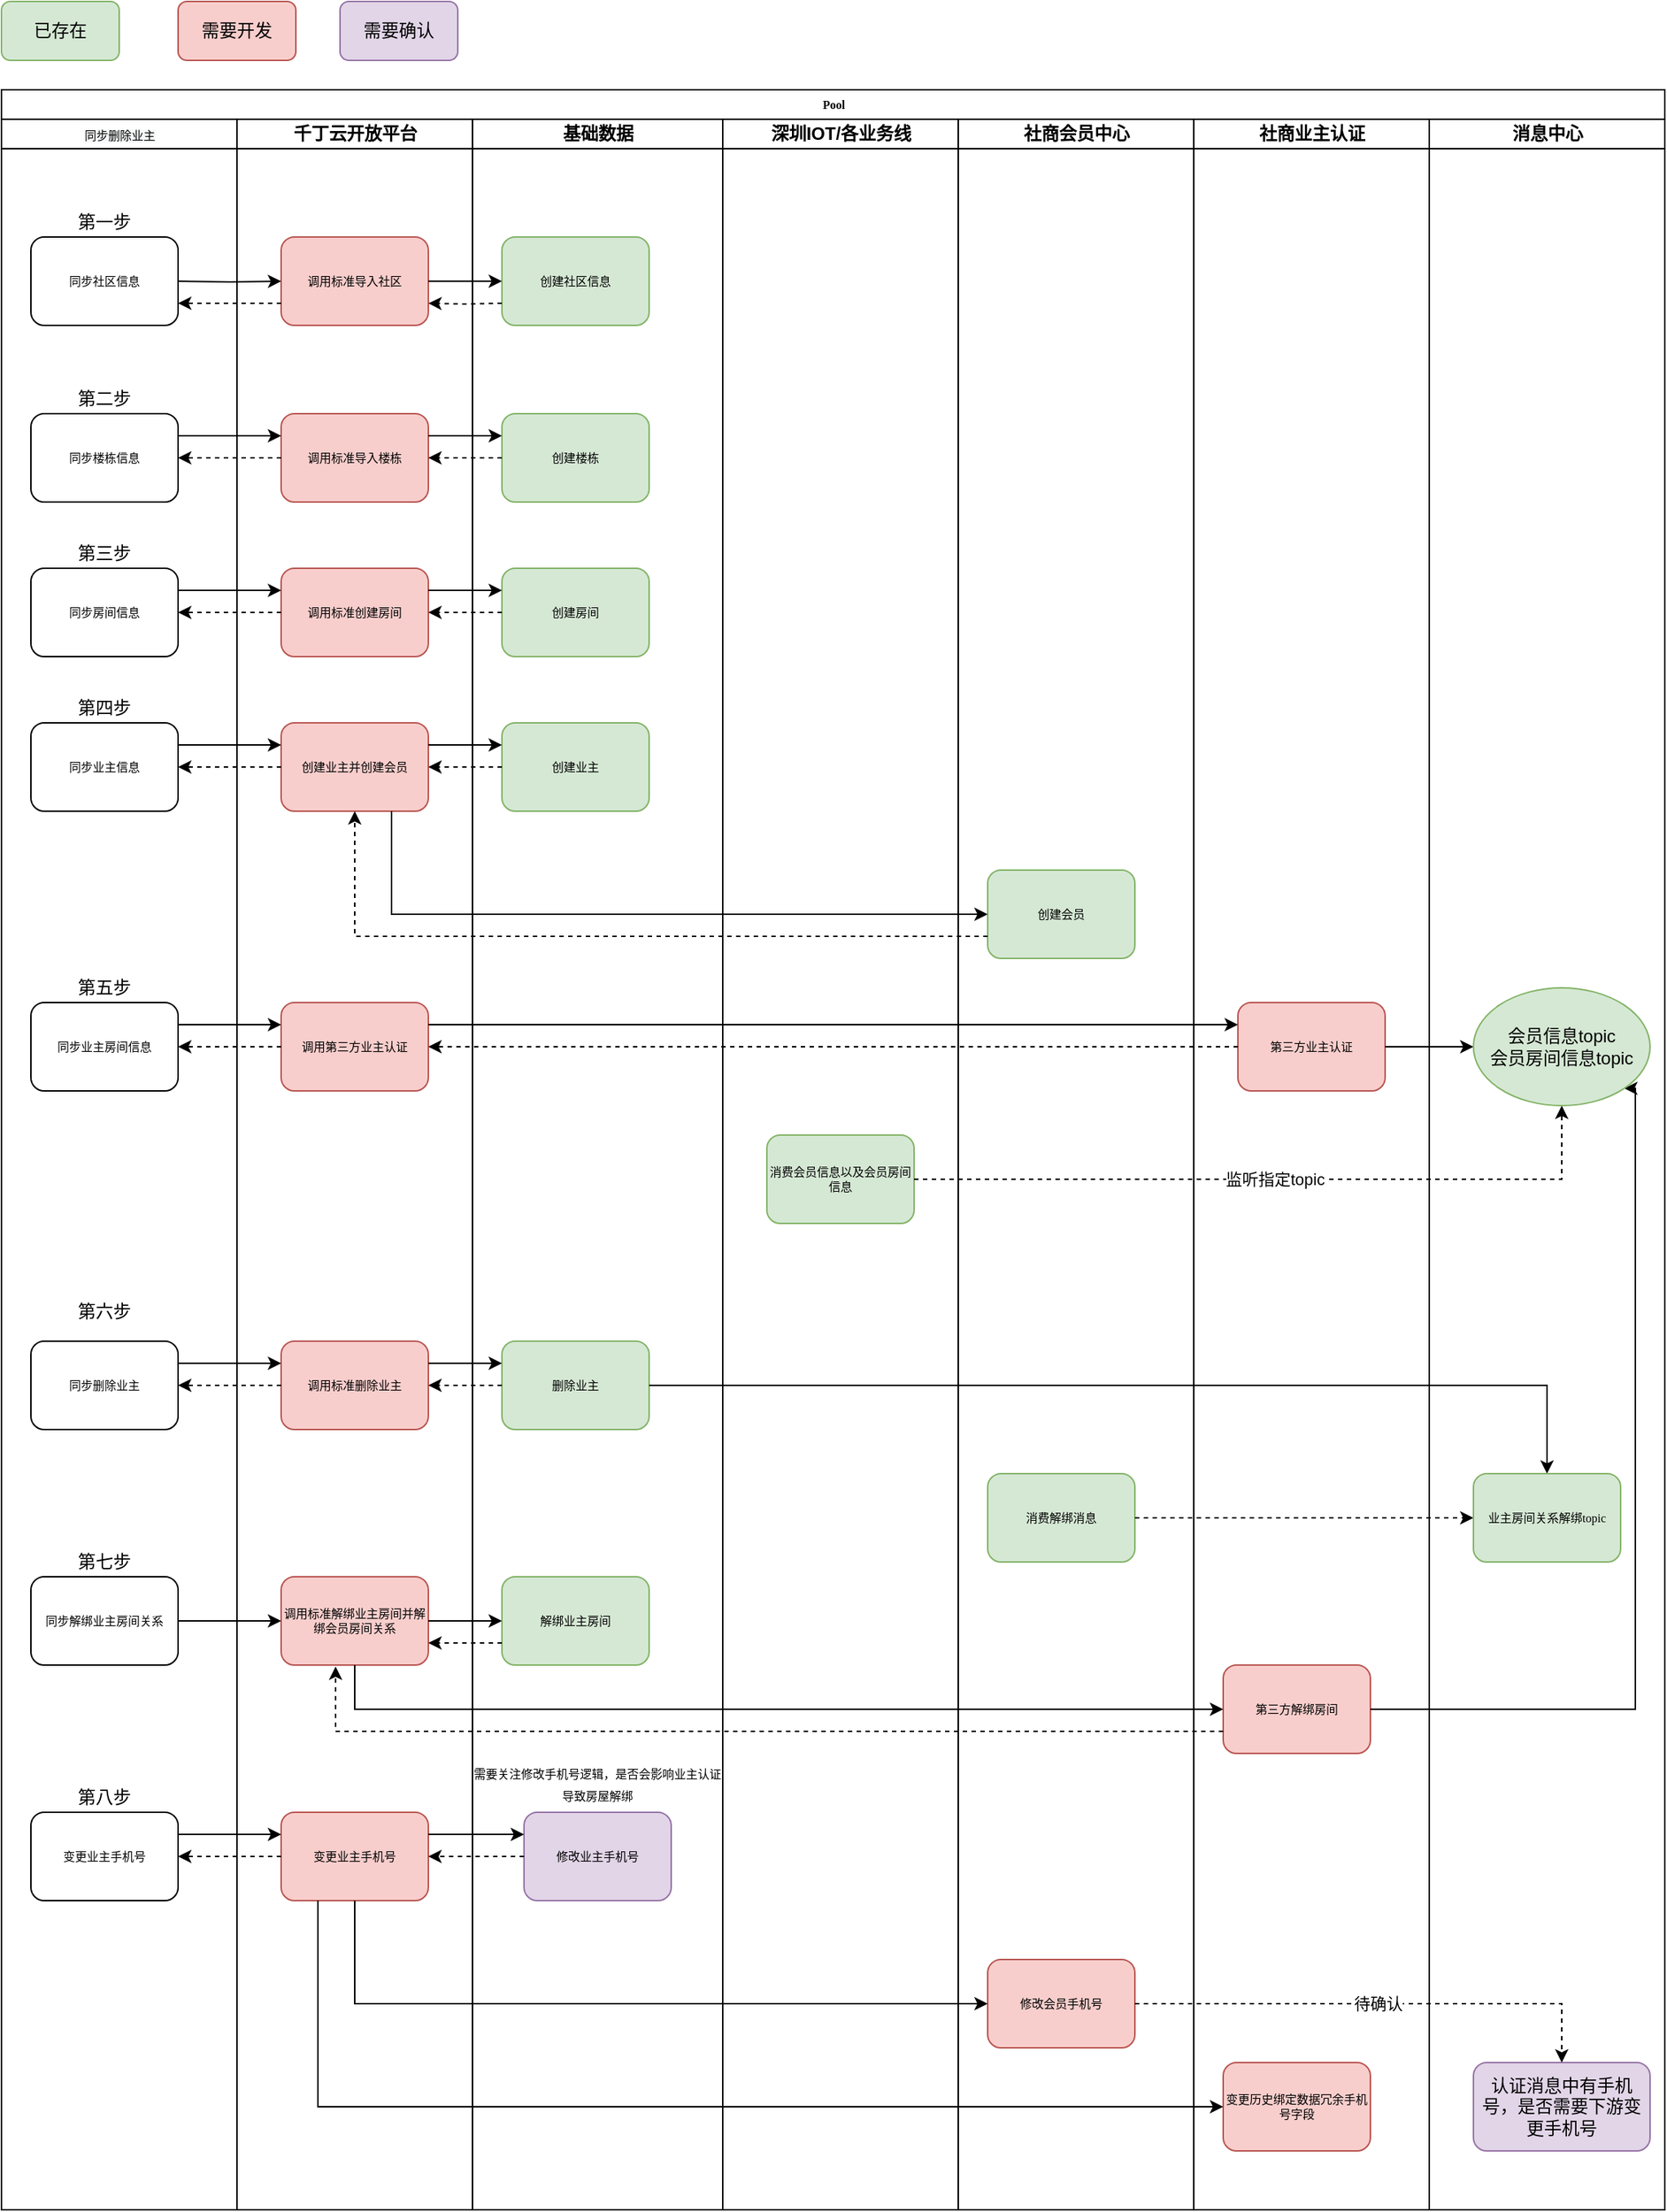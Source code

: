 <mxfile version="13.8.1" type="github">
  <diagram name="Page-1" id="74e2e168-ea6b-b213-b513-2b3c1d86103e">
    <mxGraphModel dx="1426" dy="771" grid="1" gridSize="10" guides="1" tooltips="1" connect="1" arrows="1" fold="1" page="1" pageScale="1" pageWidth="1100" pageHeight="850" background="#ffffff" math="0" shadow="0">
      <root>
        <mxCell id="0" />
        <mxCell id="1" parent="0" />
        <mxCell id="77e6c97f196da883-1" value="Pool" style="swimlane;html=1;childLayout=stackLayout;startSize=20;rounded=0;shadow=0;labelBackgroundColor=none;strokeWidth=1;fontFamily=Verdana;fontSize=8;align=center;" parent="1" vertex="1">
          <mxGeometry x="70" y="70" width="1130" height="1440" as="geometry" />
        </mxCell>
        <mxCell id="KJna1edvq92bwPcLwLJ1-3" value="&lt;meta charset=&quot;utf-8&quot;&gt;&lt;span style=&quot;color: rgb(0, 0, 0); font-family: verdana; font-size: 8px; font-style: normal; font-weight: 400; letter-spacing: normal; text-align: center; text-indent: 0px; text-transform: none; word-spacing: 0px; background-color: rgb(248, 249, 250); display: inline; float: none;&quot;&gt;同步删除业主&lt;/span&gt;" style="swimlane;html=1;startSize=20;" parent="77e6c97f196da883-1" vertex="1">
          <mxGeometry y="20" width="160" height="1420" as="geometry" />
        </mxCell>
        <mxCell id="KJna1edvq92bwPcLwLJ1-111" value="第七步" style="text;html=1;strokeColor=none;fillColor=none;align=center;verticalAlign=middle;whiteSpace=wrap;rounded=0;" parent="KJna1edvq92bwPcLwLJ1-3" vertex="1">
          <mxGeometry x="50" y="970" width="40" height="20" as="geometry" />
        </mxCell>
        <mxCell id="KJna1edvq92bwPcLwLJ1-110" value="第六步" style="text;html=1;strokeColor=none;fillColor=none;align=center;verticalAlign=middle;whiteSpace=wrap;rounded=0;" parent="KJna1edvq92bwPcLwLJ1-3" vertex="1">
          <mxGeometry x="50" y="800" width="40" height="20" as="geometry" />
        </mxCell>
        <mxCell id="KJna1edvq92bwPcLwLJ1-92" value="变更业主手机号" style="rounded=1;whiteSpace=wrap;html=1;shadow=0;labelBackgroundColor=none;strokeWidth=1;fontFamily=Verdana;fontSize=8;align=center;" parent="KJna1edvq92bwPcLwLJ1-3" vertex="1">
          <mxGeometry x="20" y="1150" width="100" height="60" as="geometry" />
        </mxCell>
        <mxCell id="KJna1edvq92bwPcLwLJ1-82" value="同步解绑业主房间关系" style="rounded=1;whiteSpace=wrap;html=1;shadow=0;labelBackgroundColor=none;strokeWidth=1;fontFamily=Verdana;fontSize=8;align=center;" parent="KJna1edvq92bwPcLwLJ1-3" vertex="1">
          <mxGeometry x="20" y="990" width="100" height="60" as="geometry" />
        </mxCell>
        <mxCell id="KJna1edvq92bwPcLwLJ1-70" value="同步删除业主" style="rounded=1;whiteSpace=wrap;html=1;shadow=0;labelBackgroundColor=none;strokeWidth=1;fontFamily=Verdana;fontSize=8;align=center;" parent="KJna1edvq92bwPcLwLJ1-3" vertex="1">
          <mxGeometry x="20" y="830" width="100" height="60" as="geometry" />
        </mxCell>
        <mxCell id="KJna1edvq92bwPcLwLJ1-56" value="同步业主房间信息" style="rounded=1;whiteSpace=wrap;html=1;shadow=0;labelBackgroundColor=none;strokeWidth=1;fontFamily=Verdana;fontSize=8;align=center;" parent="KJna1edvq92bwPcLwLJ1-3" vertex="1">
          <mxGeometry x="20" y="600" width="100" height="60" as="geometry" />
        </mxCell>
        <mxCell id="KJna1edvq92bwPcLwLJ1-47" value="第四步" style="text;html=1;strokeColor=none;fillColor=none;align=center;verticalAlign=middle;whiteSpace=wrap;rounded=0;" parent="KJna1edvq92bwPcLwLJ1-3" vertex="1">
          <mxGeometry x="50" y="390" width="40" height="20" as="geometry" />
        </mxCell>
        <mxCell id="KJna1edvq92bwPcLwLJ1-46" value="第三步" style="text;html=1;strokeColor=none;fillColor=none;align=center;verticalAlign=middle;whiteSpace=wrap;rounded=0;" parent="KJna1edvq92bwPcLwLJ1-3" vertex="1">
          <mxGeometry x="50" y="285" width="40" height="20" as="geometry" />
        </mxCell>
        <mxCell id="KJna1edvq92bwPcLwLJ1-28" value="同步业主信息" style="rounded=1;whiteSpace=wrap;html=1;shadow=0;labelBackgroundColor=none;strokeWidth=1;fontFamily=Verdana;fontSize=8;align=center;" parent="KJna1edvq92bwPcLwLJ1-3" vertex="1">
          <mxGeometry x="20" y="410" width="100" height="60" as="geometry" />
        </mxCell>
        <mxCell id="KJna1edvq92bwPcLwLJ1-21" value="同步房间信息" style="rounded=1;whiteSpace=wrap;html=1;shadow=0;labelBackgroundColor=none;strokeWidth=1;fontFamily=Verdana;fontSize=8;align=center;" parent="KJna1edvq92bwPcLwLJ1-3" vertex="1">
          <mxGeometry x="20" y="305" width="100" height="60" as="geometry" />
        </mxCell>
        <mxCell id="KJna1edvq92bwPcLwLJ1-14" value="同步楼栋信息" style="rounded=1;whiteSpace=wrap;html=1;shadow=0;labelBackgroundColor=none;strokeWidth=1;fontFamily=Verdana;fontSize=8;align=center;" parent="KJna1edvq92bwPcLwLJ1-3" vertex="1">
          <mxGeometry x="20" y="200" width="100" height="60" as="geometry" />
        </mxCell>
        <mxCell id="KJna1edvq92bwPcLwLJ1-12" value="同步社区信息" style="rounded=1;whiteSpace=wrap;html=1;shadow=0;labelBackgroundColor=none;strokeWidth=1;fontFamily=Verdana;fontSize=8;align=center;" parent="KJna1edvq92bwPcLwLJ1-3" vertex="1">
          <mxGeometry x="20" y="80" width="100" height="60" as="geometry" />
        </mxCell>
        <mxCell id="KJna1edvq92bwPcLwLJ1-38" value="第一步" style="text;html=1;strokeColor=none;fillColor=none;align=center;verticalAlign=middle;whiteSpace=wrap;rounded=0;" parent="KJna1edvq92bwPcLwLJ1-3" vertex="1">
          <mxGeometry x="50" y="60" width="40" height="20" as="geometry" />
        </mxCell>
        <mxCell id="KJna1edvq92bwPcLwLJ1-45" value="第二步" style="text;html=1;strokeColor=none;fillColor=none;align=center;verticalAlign=middle;whiteSpace=wrap;rounded=0;" parent="KJna1edvq92bwPcLwLJ1-3" vertex="1">
          <mxGeometry x="50" y="180" width="40" height="20" as="geometry" />
        </mxCell>
        <mxCell id="KJna1edvq92bwPcLwLJ1-109" value="第五步" style="text;html=1;strokeColor=none;fillColor=none;align=center;verticalAlign=middle;whiteSpace=wrap;rounded=0;" parent="KJna1edvq92bwPcLwLJ1-3" vertex="1">
          <mxGeometry x="50" y="580" width="40" height="20" as="geometry" />
        </mxCell>
        <mxCell id="KJna1edvq92bwPcLwLJ1-112" value="第八步" style="text;html=1;strokeColor=none;fillColor=none;align=center;verticalAlign=middle;whiteSpace=wrap;rounded=0;" parent="KJna1edvq92bwPcLwLJ1-3" vertex="1">
          <mxGeometry x="50" y="1130" width="40" height="20" as="geometry" />
        </mxCell>
        <mxCell id="77e6c97f196da883-3" value="千丁云开放平台" style="swimlane;html=1;startSize=20;" parent="77e6c97f196da883-1" vertex="1">
          <mxGeometry x="160" y="20" width="160" height="1420" as="geometry" />
        </mxCell>
        <mxCell id="KJna1edvq92bwPcLwLJ1-57" value="调用第三方业主认证" style="rounded=1;whiteSpace=wrap;html=1;shadow=0;labelBackgroundColor=none;strokeWidth=1;fontFamily=Verdana;fontSize=8;align=center;fillColor=#f8cecc;strokeColor=#b85450;" parent="77e6c97f196da883-3" vertex="1">
          <mxGeometry x="30" y="600" width="100" height="60" as="geometry" />
        </mxCell>
        <mxCell id="KJna1edvq92bwPcLwLJ1-32" value="创建业主并创建会员" style="rounded=1;whiteSpace=wrap;html=1;shadow=0;labelBackgroundColor=none;strokeWidth=1;fontFamily=Verdana;fontSize=8;align=center;fillColor=#f8cecc;strokeColor=#b85450;" parent="77e6c97f196da883-3" vertex="1">
          <mxGeometry x="30" y="410" width="100" height="60" as="geometry" />
        </mxCell>
        <mxCell id="KJna1edvq92bwPcLwLJ1-22" value="调用标准创建房间" style="rounded=1;whiteSpace=wrap;html=1;shadow=0;labelBackgroundColor=none;strokeWidth=1;fontFamily=Verdana;fontSize=8;align=center;fillColor=#f8cecc;strokeColor=#b85450;" parent="77e6c97f196da883-3" vertex="1">
          <mxGeometry x="30" y="305" width="100" height="60" as="geometry" />
        </mxCell>
        <mxCell id="KJna1edvq92bwPcLwLJ1-4" value="调用标准导入社区" style="rounded=1;whiteSpace=wrap;html=1;shadow=0;labelBackgroundColor=none;strokeWidth=1;fontFamily=Verdana;fontSize=8;align=center;fillColor=#f8cecc;strokeColor=#b85450;" parent="77e6c97f196da883-3" vertex="1">
          <mxGeometry x="30" y="80" width="100" height="60" as="geometry" />
        </mxCell>
        <mxCell id="KJna1edvq92bwPcLwLJ1-15" value="调用标准导入楼栋" style="rounded=1;whiteSpace=wrap;html=1;shadow=0;labelBackgroundColor=none;strokeWidth=1;fontFamily=Verdana;fontSize=8;align=center;fillColor=#f8cecc;strokeColor=#b85450;" parent="77e6c97f196da883-3" vertex="1">
          <mxGeometry x="30" y="200" width="100" height="60" as="geometry" />
        </mxCell>
        <mxCell id="KJna1edvq92bwPcLwLJ1-72" value="调用标准删除业主" style="rounded=1;whiteSpace=wrap;html=1;shadow=0;labelBackgroundColor=none;strokeWidth=1;fontFamily=Verdana;fontSize=8;align=center;fillColor=#f8cecc;strokeColor=#b85450;" parent="77e6c97f196da883-3" vertex="1">
          <mxGeometry x="30" y="830" width="100" height="60" as="geometry" />
        </mxCell>
        <mxCell id="KJna1edvq92bwPcLwLJ1-83" value="调用标准解绑业主房间并解绑会员房间关系" style="rounded=1;whiteSpace=wrap;html=1;shadow=0;labelBackgroundColor=none;strokeWidth=1;fontFamily=Verdana;fontSize=8;align=center;fillColor=#f8cecc;strokeColor=#b85450;" parent="77e6c97f196da883-3" vertex="1">
          <mxGeometry x="30" y="990" width="100" height="60" as="geometry" />
        </mxCell>
        <mxCell id="KJna1edvq92bwPcLwLJ1-93" value="变更业主手机号" style="rounded=1;whiteSpace=wrap;html=1;shadow=0;labelBackgroundColor=none;strokeWidth=1;fontFamily=Verdana;fontSize=8;align=center;fillColor=#f8cecc;strokeColor=#b85450;" parent="77e6c97f196da883-3" vertex="1">
          <mxGeometry x="30" y="1150" width="100" height="60" as="geometry" />
        </mxCell>
        <mxCell id="77e6c97f196da883-4" value="基础数据" style="swimlane;html=1;startSize=20;" parent="77e6c97f196da883-1" vertex="1">
          <mxGeometry x="320" y="20" width="170" height="1420" as="geometry" />
        </mxCell>
        <mxCell id="KJna1edvq92bwPcLwLJ1-85" value="解绑业主房间" style="rounded=1;whiteSpace=wrap;html=1;shadow=0;labelBackgroundColor=none;strokeWidth=1;fontFamily=Verdana;fontSize=8;align=center;fillColor=#d5e8d4;strokeColor=#82b366;" parent="77e6c97f196da883-4" vertex="1">
          <mxGeometry x="20" y="990" width="100" height="60" as="geometry" />
        </mxCell>
        <mxCell id="KJna1edvq92bwPcLwLJ1-16" value="创建楼栋" style="rounded=1;whiteSpace=wrap;html=1;shadow=0;labelBackgroundColor=none;strokeWidth=1;fontFamily=Verdana;fontSize=8;align=center;fillColor=#d5e8d4;strokeColor=#82b366;" parent="77e6c97f196da883-4" vertex="1">
          <mxGeometry x="20" y="200" width="100" height="60" as="geometry" />
        </mxCell>
        <mxCell id="KJna1edvq92bwPcLwLJ1-11" value="创建社区信息" style="rounded=1;whiteSpace=wrap;html=1;shadow=0;labelBackgroundColor=none;strokeWidth=1;fontFamily=Verdana;fontSize=8;align=center;fillColor=#d5e8d4;strokeColor=#82b366;" parent="77e6c97f196da883-4" vertex="1">
          <mxGeometry x="20" y="80" width="100" height="60" as="geometry" />
        </mxCell>
        <mxCell id="KJna1edvq92bwPcLwLJ1-23" value="创建房间" style="rounded=1;whiteSpace=wrap;html=1;shadow=0;labelBackgroundColor=none;strokeWidth=1;fontFamily=Verdana;fontSize=8;align=center;fillColor=#d5e8d4;strokeColor=#82b366;" parent="77e6c97f196da883-4" vertex="1">
          <mxGeometry x="20" y="305" width="100" height="60" as="geometry" />
        </mxCell>
        <mxCell id="KJna1edvq92bwPcLwLJ1-33" value="创建业主" style="rounded=1;whiteSpace=wrap;html=1;shadow=0;labelBackgroundColor=none;strokeWidth=1;fontFamily=Verdana;fontSize=8;align=center;fillColor=#d5e8d4;strokeColor=#82b366;" parent="77e6c97f196da883-4" vertex="1">
          <mxGeometry x="20" y="410" width="100" height="60" as="geometry" />
        </mxCell>
        <mxCell id="KJna1edvq92bwPcLwLJ1-73" value="删除业主" style="rounded=1;whiteSpace=wrap;html=1;shadow=0;labelBackgroundColor=none;strokeWidth=1;fontFamily=Verdana;fontSize=8;align=center;fillColor=#d5e8d4;strokeColor=#82b366;" parent="77e6c97f196da883-4" vertex="1">
          <mxGeometry x="20" y="830" width="100" height="60" as="geometry" />
        </mxCell>
        <mxCell id="KJna1edvq92bwPcLwLJ1-97" value="&lt;span style=&quot;font-family: &amp;#34;verdana&amp;#34; ; font-size: 8px&quot;&gt;需要关注修改手机号逻辑，是否会影响业主认证导致房屋解绑&lt;/span&gt;" style="text;html=1;strokeColor=none;fillColor=none;align=center;verticalAlign=middle;whiteSpace=wrap;rounded=0;" parent="77e6c97f196da883-4" vertex="1">
          <mxGeometry y="1120" width="170" height="20" as="geometry" />
        </mxCell>
        <mxCell id="KJna1edvq92bwPcLwLJ1-98" value="修改业主手机号" style="rounded=1;whiteSpace=wrap;html=1;shadow=0;labelBackgroundColor=none;strokeWidth=1;fontFamily=Verdana;fontSize=8;align=center;fillColor=#e1d5e7;strokeColor=#9673a6;" parent="77e6c97f196da883-4" vertex="1">
          <mxGeometry x="35" y="1150" width="100" height="60" as="geometry" />
        </mxCell>
        <mxCell id="77e6c97f196da883-5" value="深圳IOT/各业务线" style="swimlane;html=1;startSize=20;" parent="77e6c97f196da883-1" vertex="1">
          <mxGeometry x="490" y="20" width="160" height="1420" as="geometry" />
        </mxCell>
        <mxCell id="KJna1edvq92bwPcLwLJ1-68" value="消费会员信息以及会员房间信息" style="rounded=1;whiteSpace=wrap;html=1;shadow=0;labelBackgroundColor=none;strokeWidth=1;fontFamily=Verdana;fontSize=8;align=center;fillColor=#d5e8d4;strokeColor=#82b366;" parent="77e6c97f196da883-5" vertex="1">
          <mxGeometry x="30" y="690" width="100" height="60" as="geometry" />
        </mxCell>
        <mxCell id="77e6c97f196da883-6" value="社商会员中心" style="swimlane;html=1;startSize=20;" parent="77e6c97f196da883-1" vertex="1">
          <mxGeometry x="650" y="20" width="160" height="1420" as="geometry" />
        </mxCell>
        <mxCell id="KJna1edvq92bwPcLwLJ1-50" value="创建会员" style="rounded=1;whiteSpace=wrap;html=1;shadow=0;labelBackgroundColor=none;strokeWidth=1;fontFamily=Verdana;fontSize=8;align=center;fillColor=#d5e8d4;strokeColor=#82b366;" parent="77e6c97f196da883-6" vertex="1">
          <mxGeometry x="20" y="510" width="100" height="60" as="geometry" />
        </mxCell>
        <mxCell id="KJna1edvq92bwPcLwLJ1-80" value="消费解绑消息" style="rounded=1;whiteSpace=wrap;html=1;shadow=0;labelBackgroundColor=none;strokeWidth=1;fontFamily=Verdana;fontSize=8;align=center;fillColor=#d5e8d4;strokeColor=#82b366;" parent="77e6c97f196da883-6" vertex="1">
          <mxGeometry x="20" y="920" width="100" height="60" as="geometry" />
        </mxCell>
        <mxCell id="KJna1edvq92bwPcLwLJ1-100" value="修改会员手机号" style="rounded=1;whiteSpace=wrap;html=1;shadow=0;labelBackgroundColor=none;strokeWidth=1;fontFamily=Verdana;fontSize=8;align=center;fillColor=#f8cecc;strokeColor=#b85450;" parent="77e6c97f196da883-6" vertex="1">
          <mxGeometry x="20" y="1250" width="100" height="60" as="geometry" />
        </mxCell>
        <mxCell id="77e6c97f196da883-7" value="社商业主认证" style="swimlane;html=1;startSize=20;" parent="77e6c97f196da883-1" vertex="1">
          <mxGeometry x="810" y="20" width="160" height="1420" as="geometry" />
        </mxCell>
        <mxCell id="KJna1edvq92bwPcLwLJ1-102" value="变更历史绑定数据冗余手机号字段" style="rounded=1;whiteSpace=wrap;html=1;shadow=0;labelBackgroundColor=none;strokeWidth=1;fontFamily=Verdana;fontSize=8;align=center;fillColor=#f8cecc;strokeColor=#b85450;" parent="77e6c97f196da883-7" vertex="1">
          <mxGeometry x="20" y="1320" width="100" height="60" as="geometry" />
        </mxCell>
        <mxCell id="KJna1edvq92bwPcLwLJ1-58" value="第三方业主认证" style="rounded=1;whiteSpace=wrap;html=1;shadow=0;labelBackgroundColor=none;strokeWidth=1;fontFamily=Verdana;fontSize=8;align=center;fillColor=#f8cecc;strokeColor=#b85450;" parent="77e6c97f196da883-7" vertex="1">
          <mxGeometry x="30" y="600" width="100" height="60" as="geometry" />
        </mxCell>
        <mxCell id="KJna1edvq92bwPcLwLJ1-87" value="第三方解绑房间" style="rounded=1;whiteSpace=wrap;html=1;shadow=0;labelBackgroundColor=none;strokeWidth=1;fontFamily=Verdana;fontSize=8;align=center;fillColor=#f8cecc;strokeColor=#b85450;" parent="77e6c97f196da883-7" vertex="1">
          <mxGeometry x="20" y="1050" width="100" height="60" as="geometry" />
        </mxCell>
        <mxCell id="KJna1edvq92bwPcLwLJ1-6" value="" style="edgeStyle=orthogonalEdgeStyle;rounded=0;orthogonalLoop=1;jettySize=auto;html=1;exitX=1;exitY=0.5;exitDx=0;exitDy=0;" parent="77e6c97f196da883-1" target="KJna1edvq92bwPcLwLJ1-4" edge="1">
          <mxGeometry relative="1" as="geometry">
            <mxPoint x="120" y="130" as="sourcePoint" />
          </mxGeometry>
        </mxCell>
        <mxCell id="KJna1edvq92bwPcLwLJ1-8" style="edgeStyle=orthogonalEdgeStyle;rounded=0;orthogonalLoop=1;jettySize=auto;html=1;exitX=1;exitY=0.5;exitDx=0;exitDy=0;entryX=0;entryY=0.5;entryDx=0;entryDy=0;" parent="77e6c97f196da883-1" source="KJna1edvq92bwPcLwLJ1-4" edge="1">
          <mxGeometry relative="1" as="geometry">
            <mxPoint x="340" y="130" as="targetPoint" />
          </mxGeometry>
        </mxCell>
        <mxCell id="KJna1edvq92bwPcLwLJ1-9" style="edgeStyle=orthogonalEdgeStyle;rounded=0;orthogonalLoop=1;jettySize=auto;html=1;exitX=0;exitY=0.75;exitDx=0;exitDy=0;entryX=1;entryY=0.75;entryDx=0;entryDy=0;dashed=1;" parent="77e6c97f196da883-1" target="KJna1edvq92bwPcLwLJ1-4" edge="1">
          <mxGeometry relative="1" as="geometry">
            <mxPoint x="340" y="145" as="sourcePoint" />
          </mxGeometry>
        </mxCell>
        <mxCell id="KJna1edvq92bwPcLwLJ1-13" style="edgeStyle=orthogonalEdgeStyle;rounded=0;orthogonalLoop=1;jettySize=auto;html=1;exitX=0;exitY=0.75;exitDx=0;exitDy=0;entryX=1;entryY=0.75;entryDx=0;entryDy=0;dashed=1;" parent="77e6c97f196da883-1" source="KJna1edvq92bwPcLwLJ1-4" target="KJna1edvq92bwPcLwLJ1-12" edge="1">
          <mxGeometry relative="1" as="geometry" />
        </mxCell>
        <mxCell id="KJna1edvq92bwPcLwLJ1-17" style="edgeStyle=orthogonalEdgeStyle;rounded=0;orthogonalLoop=1;jettySize=auto;html=1;exitX=1;exitY=0.25;exitDx=0;exitDy=0;entryX=0;entryY=0.25;entryDx=0;entryDy=0;" parent="77e6c97f196da883-1" source="KJna1edvq92bwPcLwLJ1-14" target="KJna1edvq92bwPcLwLJ1-15" edge="1">
          <mxGeometry relative="1" as="geometry" />
        </mxCell>
        <mxCell id="KJna1edvq92bwPcLwLJ1-18" style="edgeStyle=orthogonalEdgeStyle;rounded=0;orthogonalLoop=1;jettySize=auto;html=1;exitX=1;exitY=0.25;exitDx=0;exitDy=0;entryX=0;entryY=0.25;entryDx=0;entryDy=0;" parent="77e6c97f196da883-1" source="KJna1edvq92bwPcLwLJ1-15" target="KJna1edvq92bwPcLwLJ1-16" edge="1">
          <mxGeometry relative="1" as="geometry" />
        </mxCell>
        <mxCell id="KJna1edvq92bwPcLwLJ1-19" style="edgeStyle=orthogonalEdgeStyle;rounded=0;orthogonalLoop=1;jettySize=auto;html=1;exitX=0;exitY=0.5;exitDx=0;exitDy=0;entryX=1;entryY=0.5;entryDx=0;entryDy=0;dashed=1;" parent="77e6c97f196da883-1" source="KJna1edvq92bwPcLwLJ1-16" target="KJna1edvq92bwPcLwLJ1-15" edge="1">
          <mxGeometry relative="1" as="geometry" />
        </mxCell>
        <mxCell id="KJna1edvq92bwPcLwLJ1-20" style="edgeStyle=orthogonalEdgeStyle;rounded=0;orthogonalLoop=1;jettySize=auto;html=1;exitX=0;exitY=0.5;exitDx=0;exitDy=0;entryX=1;entryY=0.5;entryDx=0;entryDy=0;dashed=1;" parent="77e6c97f196da883-1" source="KJna1edvq92bwPcLwLJ1-15" target="KJna1edvq92bwPcLwLJ1-14" edge="1">
          <mxGeometry relative="1" as="geometry" />
        </mxCell>
        <mxCell id="KJna1edvq92bwPcLwLJ1-24" style="edgeStyle=orthogonalEdgeStyle;rounded=0;orthogonalLoop=1;jettySize=auto;html=1;exitX=1;exitY=0.25;exitDx=0;exitDy=0;entryX=0;entryY=0.25;entryDx=0;entryDy=0;" parent="77e6c97f196da883-1" source="KJna1edvq92bwPcLwLJ1-21" target="KJna1edvq92bwPcLwLJ1-22" edge="1">
          <mxGeometry relative="1" as="geometry" />
        </mxCell>
        <mxCell id="KJna1edvq92bwPcLwLJ1-25" style="edgeStyle=orthogonalEdgeStyle;rounded=0;orthogonalLoop=1;jettySize=auto;html=1;exitX=1;exitY=0.25;exitDx=0;exitDy=0;entryX=0;entryY=0.25;entryDx=0;entryDy=0;" parent="77e6c97f196da883-1" source="KJna1edvq92bwPcLwLJ1-22" target="KJna1edvq92bwPcLwLJ1-23" edge="1">
          <mxGeometry relative="1" as="geometry" />
        </mxCell>
        <mxCell id="KJna1edvq92bwPcLwLJ1-26" style="edgeStyle=orthogonalEdgeStyle;rounded=0;orthogonalLoop=1;jettySize=auto;html=1;exitX=0;exitY=0.5;exitDx=0;exitDy=0;dashed=1;" parent="77e6c97f196da883-1" source="KJna1edvq92bwPcLwLJ1-23" target="KJna1edvq92bwPcLwLJ1-22" edge="1">
          <mxGeometry relative="1" as="geometry" />
        </mxCell>
        <mxCell id="KJna1edvq92bwPcLwLJ1-27" style="edgeStyle=orthogonalEdgeStyle;rounded=0;orthogonalLoop=1;jettySize=auto;html=1;exitX=0;exitY=0.5;exitDx=0;exitDy=0;dashed=1;" parent="77e6c97f196da883-1" source="KJna1edvq92bwPcLwLJ1-22" target="KJna1edvq92bwPcLwLJ1-21" edge="1">
          <mxGeometry relative="1" as="geometry" />
        </mxCell>
        <mxCell id="KJna1edvq92bwPcLwLJ1-34" style="edgeStyle=orthogonalEdgeStyle;rounded=0;orthogonalLoop=1;jettySize=auto;html=1;exitX=1;exitY=0.25;exitDx=0;exitDy=0;entryX=0;entryY=0.25;entryDx=0;entryDy=0;" parent="77e6c97f196da883-1" source="KJna1edvq92bwPcLwLJ1-28" target="KJna1edvq92bwPcLwLJ1-32" edge="1">
          <mxGeometry relative="1" as="geometry" />
        </mxCell>
        <mxCell id="KJna1edvq92bwPcLwLJ1-35" style="edgeStyle=orthogonalEdgeStyle;rounded=0;orthogonalLoop=1;jettySize=auto;html=1;exitX=1;exitY=0.25;exitDx=0;exitDy=0;entryX=0;entryY=0.25;entryDx=0;entryDy=0;" parent="77e6c97f196da883-1" source="KJna1edvq92bwPcLwLJ1-32" target="KJna1edvq92bwPcLwLJ1-33" edge="1">
          <mxGeometry relative="1" as="geometry" />
        </mxCell>
        <mxCell id="KJna1edvq92bwPcLwLJ1-36" style="edgeStyle=orthogonalEdgeStyle;rounded=0;orthogonalLoop=1;jettySize=auto;html=1;exitX=0;exitY=0.5;exitDx=0;exitDy=0;entryX=1;entryY=0.5;entryDx=0;entryDy=0;dashed=1;" parent="77e6c97f196da883-1" source="KJna1edvq92bwPcLwLJ1-33" target="KJna1edvq92bwPcLwLJ1-32" edge="1">
          <mxGeometry relative="1" as="geometry" />
        </mxCell>
        <mxCell id="KJna1edvq92bwPcLwLJ1-37" style="edgeStyle=orthogonalEdgeStyle;rounded=0;orthogonalLoop=1;jettySize=auto;html=1;exitX=0;exitY=0.5;exitDx=0;exitDy=0;entryX=1;entryY=0.5;entryDx=0;entryDy=0;dashed=1;" parent="77e6c97f196da883-1" source="KJna1edvq92bwPcLwLJ1-32" target="KJna1edvq92bwPcLwLJ1-28" edge="1">
          <mxGeometry relative="1" as="geometry" />
        </mxCell>
        <mxCell id="KJna1edvq92bwPcLwLJ1-59" style="edgeStyle=orthogonalEdgeStyle;rounded=0;orthogonalLoop=1;jettySize=auto;html=1;exitX=1;exitY=0.25;exitDx=0;exitDy=0;entryX=0;entryY=0.25;entryDx=0;entryDy=0;" parent="77e6c97f196da883-1" source="KJna1edvq92bwPcLwLJ1-56" target="KJna1edvq92bwPcLwLJ1-57" edge="1">
          <mxGeometry relative="1" as="geometry" />
        </mxCell>
        <mxCell id="KJna1edvq92bwPcLwLJ1-60" style="edgeStyle=orthogonalEdgeStyle;rounded=0;orthogonalLoop=1;jettySize=auto;html=1;exitX=1;exitY=0.25;exitDx=0;exitDy=0;entryX=0;entryY=0.25;entryDx=0;entryDy=0;" parent="77e6c97f196da883-1" source="KJna1edvq92bwPcLwLJ1-57" target="KJna1edvq92bwPcLwLJ1-58" edge="1">
          <mxGeometry relative="1" as="geometry" />
        </mxCell>
        <mxCell id="KJna1edvq92bwPcLwLJ1-61" style="edgeStyle=orthogonalEdgeStyle;rounded=0;orthogonalLoop=1;jettySize=auto;html=1;exitX=0;exitY=0.5;exitDx=0;exitDy=0;dashed=1;" parent="77e6c97f196da883-1" source="KJna1edvq92bwPcLwLJ1-58" target="KJna1edvq92bwPcLwLJ1-57" edge="1">
          <mxGeometry relative="1" as="geometry" />
        </mxCell>
        <mxCell id="KJna1edvq92bwPcLwLJ1-62" style="edgeStyle=orthogonalEdgeStyle;rounded=0;orthogonalLoop=1;jettySize=auto;html=1;exitX=0;exitY=0.5;exitDx=0;exitDy=0;dashed=1;" parent="77e6c97f196da883-1" source="KJna1edvq92bwPcLwLJ1-57" target="KJna1edvq92bwPcLwLJ1-56" edge="1">
          <mxGeometry relative="1" as="geometry" />
        </mxCell>
        <mxCell id="KJna1edvq92bwPcLwLJ1-63" style="edgeStyle=orthogonalEdgeStyle;rounded=0;orthogonalLoop=1;jettySize=auto;html=1;exitX=0.75;exitY=1;exitDx=0;exitDy=0;entryX=0;entryY=0.5;entryDx=0;entryDy=0;" parent="77e6c97f196da883-1" source="KJna1edvq92bwPcLwLJ1-32" target="KJna1edvq92bwPcLwLJ1-50" edge="1">
          <mxGeometry relative="1" as="geometry">
            <mxPoint x="640" y="560" as="targetPoint" />
          </mxGeometry>
        </mxCell>
        <mxCell id="KJna1edvq92bwPcLwLJ1-64" style="edgeStyle=orthogonalEdgeStyle;rounded=0;orthogonalLoop=1;jettySize=auto;html=1;exitX=0;exitY=0.75;exitDx=0;exitDy=0;entryX=0.5;entryY=1;entryDx=0;entryDy=0;dashed=1;" parent="77e6c97f196da883-1" source="KJna1edvq92bwPcLwLJ1-50" target="KJna1edvq92bwPcLwLJ1-32" edge="1">
          <mxGeometry relative="1" as="geometry" />
        </mxCell>
        <mxCell id="KJna1edvq92bwPcLwLJ1-66" style="edgeStyle=orthogonalEdgeStyle;rounded=0;orthogonalLoop=1;jettySize=auto;html=1;exitX=1;exitY=0.5;exitDx=0;exitDy=0;" parent="77e6c97f196da883-1" source="KJna1edvq92bwPcLwLJ1-58" target="KJna1edvq92bwPcLwLJ1-65" edge="1">
          <mxGeometry relative="1" as="geometry" />
        </mxCell>
        <mxCell id="KJna1edvq92bwPcLwLJ1-69" value="监听指定topic" style="edgeStyle=orthogonalEdgeStyle;rounded=0;orthogonalLoop=1;jettySize=auto;html=1;exitX=1;exitY=0.5;exitDx=0;exitDy=0;entryX=0.5;entryY=1;entryDx=0;entryDy=0;dashed=1;" parent="77e6c97f196da883-1" source="KJna1edvq92bwPcLwLJ1-68" target="KJna1edvq92bwPcLwLJ1-65" edge="1">
          <mxGeometry relative="1" as="geometry" />
        </mxCell>
        <mxCell id="KJna1edvq92bwPcLwLJ1-74" style="edgeStyle=orthogonalEdgeStyle;rounded=0;orthogonalLoop=1;jettySize=auto;html=1;exitX=1;exitY=0.25;exitDx=0;exitDy=0;entryX=0;entryY=0.25;entryDx=0;entryDy=0;" parent="77e6c97f196da883-1" source="KJna1edvq92bwPcLwLJ1-70" target="KJna1edvq92bwPcLwLJ1-72" edge="1">
          <mxGeometry relative="1" as="geometry" />
        </mxCell>
        <mxCell id="KJna1edvq92bwPcLwLJ1-75" style="edgeStyle=orthogonalEdgeStyle;rounded=0;orthogonalLoop=1;jettySize=auto;html=1;exitX=1;exitY=0.25;exitDx=0;exitDy=0;entryX=0;entryY=0.25;entryDx=0;entryDy=0;" parent="77e6c97f196da883-1" source="KJna1edvq92bwPcLwLJ1-72" target="KJna1edvq92bwPcLwLJ1-73" edge="1">
          <mxGeometry relative="1" as="geometry" />
        </mxCell>
        <mxCell id="KJna1edvq92bwPcLwLJ1-77" style="edgeStyle=orthogonalEdgeStyle;rounded=0;orthogonalLoop=1;jettySize=auto;html=1;exitX=1;exitY=0.5;exitDx=0;exitDy=0;entryX=0.5;entryY=0;entryDx=0;entryDy=0;" parent="77e6c97f196da883-1" source="KJna1edvq92bwPcLwLJ1-73" target="KJna1edvq92bwPcLwLJ1-76" edge="1">
          <mxGeometry relative="1" as="geometry" />
        </mxCell>
        <mxCell id="KJna1edvq92bwPcLwLJ1-78" style="edgeStyle=orthogonalEdgeStyle;rounded=0;orthogonalLoop=1;jettySize=auto;html=1;exitX=0;exitY=0.5;exitDx=0;exitDy=0;entryX=1;entryY=0.5;entryDx=0;entryDy=0;dashed=1;" parent="77e6c97f196da883-1" source="KJna1edvq92bwPcLwLJ1-73" target="KJna1edvq92bwPcLwLJ1-72" edge="1">
          <mxGeometry relative="1" as="geometry" />
        </mxCell>
        <mxCell id="KJna1edvq92bwPcLwLJ1-79" style="edgeStyle=orthogonalEdgeStyle;rounded=0;orthogonalLoop=1;jettySize=auto;html=1;exitX=0;exitY=0.5;exitDx=0;exitDy=0;entryX=1;entryY=0.5;entryDx=0;entryDy=0;dashed=1;" parent="77e6c97f196da883-1" source="KJna1edvq92bwPcLwLJ1-72" target="KJna1edvq92bwPcLwLJ1-70" edge="1">
          <mxGeometry relative="1" as="geometry" />
        </mxCell>
        <mxCell id="KJna1edvq92bwPcLwLJ1-81" style="edgeStyle=orthogonalEdgeStyle;rounded=0;orthogonalLoop=1;jettySize=auto;html=1;exitX=1;exitY=0.5;exitDx=0;exitDy=0;entryX=0;entryY=0.5;entryDx=0;entryDy=0;dashed=1;" parent="77e6c97f196da883-1" source="KJna1edvq92bwPcLwLJ1-80" target="KJna1edvq92bwPcLwLJ1-76" edge="1">
          <mxGeometry relative="1" as="geometry" />
        </mxCell>
        <mxCell id="KJna1edvq92bwPcLwLJ1-84" style="edgeStyle=orthogonalEdgeStyle;rounded=0;orthogonalLoop=1;jettySize=auto;html=1;exitX=1;exitY=0.5;exitDx=0;exitDy=0;" parent="77e6c97f196da883-1" source="KJna1edvq92bwPcLwLJ1-82" target="KJna1edvq92bwPcLwLJ1-83" edge="1">
          <mxGeometry relative="1" as="geometry" />
        </mxCell>
        <mxCell id="KJna1edvq92bwPcLwLJ1-86" style="edgeStyle=orthogonalEdgeStyle;rounded=0;orthogonalLoop=1;jettySize=auto;html=1;exitX=1;exitY=0.5;exitDx=0;exitDy=0;entryX=0;entryY=0.5;entryDx=0;entryDy=0;" parent="77e6c97f196da883-1" source="KJna1edvq92bwPcLwLJ1-83" target="KJna1edvq92bwPcLwLJ1-85" edge="1">
          <mxGeometry relative="1" as="geometry" />
        </mxCell>
        <mxCell id="KJna1edvq92bwPcLwLJ1-88" style="edgeStyle=orthogonalEdgeStyle;rounded=0;orthogonalLoop=1;jettySize=auto;html=1;exitX=0.5;exitY=1;exitDx=0;exitDy=0;entryX=0;entryY=0.5;entryDx=0;entryDy=0;" parent="77e6c97f196da883-1" source="KJna1edvq92bwPcLwLJ1-83" target="KJna1edvq92bwPcLwLJ1-87" edge="1">
          <mxGeometry relative="1" as="geometry" />
        </mxCell>
        <mxCell id="KJna1edvq92bwPcLwLJ1-89" style="edgeStyle=orthogonalEdgeStyle;rounded=0;orthogonalLoop=1;jettySize=auto;html=1;exitX=1;exitY=0.5;exitDx=0;exitDy=0;entryX=1;entryY=1;entryDx=0;entryDy=0;" parent="77e6c97f196da883-1" source="KJna1edvq92bwPcLwLJ1-87" target="KJna1edvq92bwPcLwLJ1-65" edge="1">
          <mxGeometry relative="1" as="geometry">
            <Array as="points">
              <mxPoint x="1110" y="1100" />
              <mxPoint x="1110" y="678" />
            </Array>
          </mxGeometry>
        </mxCell>
        <mxCell id="KJna1edvq92bwPcLwLJ1-90" style="edgeStyle=orthogonalEdgeStyle;rounded=0;orthogonalLoop=1;jettySize=auto;html=1;exitX=0;exitY=0.75;exitDx=0;exitDy=0;entryX=1;entryY=0.75;entryDx=0;entryDy=0;dashed=1;" parent="77e6c97f196da883-1" source="KJna1edvq92bwPcLwLJ1-85" target="KJna1edvq92bwPcLwLJ1-83" edge="1">
          <mxGeometry relative="1" as="geometry" />
        </mxCell>
        <mxCell id="KJna1edvq92bwPcLwLJ1-91" style="edgeStyle=orthogonalEdgeStyle;rounded=0;orthogonalLoop=1;jettySize=auto;html=1;exitX=0;exitY=0.75;exitDx=0;exitDy=0;entryX=0.37;entryY=1.017;entryDx=0;entryDy=0;entryPerimeter=0;dashed=1;" parent="77e6c97f196da883-1" source="KJna1edvq92bwPcLwLJ1-87" target="KJna1edvq92bwPcLwLJ1-83" edge="1">
          <mxGeometry relative="1" as="geometry" />
        </mxCell>
        <mxCell id="KJna1edvq92bwPcLwLJ1-94" style="edgeStyle=orthogonalEdgeStyle;rounded=0;orthogonalLoop=1;jettySize=auto;html=1;exitX=1;exitY=0.25;exitDx=0;exitDy=0;entryX=0;entryY=0.25;entryDx=0;entryDy=0;" parent="77e6c97f196da883-1" source="KJna1edvq92bwPcLwLJ1-92" target="KJna1edvq92bwPcLwLJ1-93" edge="1">
          <mxGeometry relative="1" as="geometry" />
        </mxCell>
        <mxCell id="KJna1edvq92bwPcLwLJ1-99" style="edgeStyle=orthogonalEdgeStyle;rounded=0;orthogonalLoop=1;jettySize=auto;html=1;exitX=1;exitY=0.25;exitDx=0;exitDy=0;entryX=0;entryY=0.25;entryDx=0;entryDy=0;" parent="77e6c97f196da883-1" source="KJna1edvq92bwPcLwLJ1-93" target="KJna1edvq92bwPcLwLJ1-98" edge="1">
          <mxGeometry relative="1" as="geometry" />
        </mxCell>
        <mxCell id="KJna1edvq92bwPcLwLJ1-101" style="edgeStyle=orthogonalEdgeStyle;rounded=0;orthogonalLoop=1;jettySize=auto;html=1;exitX=0.5;exitY=1;exitDx=0;exitDy=0;entryX=0;entryY=0.5;entryDx=0;entryDy=0;" parent="77e6c97f196da883-1" source="KJna1edvq92bwPcLwLJ1-93" target="KJna1edvq92bwPcLwLJ1-100" edge="1">
          <mxGeometry relative="1" as="geometry" />
        </mxCell>
        <mxCell id="KJna1edvq92bwPcLwLJ1-103" style="edgeStyle=orthogonalEdgeStyle;rounded=0;orthogonalLoop=1;jettySize=auto;html=1;exitX=0.25;exitY=1;exitDx=0;exitDy=0;entryX=0;entryY=0.5;entryDx=0;entryDy=0;" parent="77e6c97f196da883-1" source="KJna1edvq92bwPcLwLJ1-93" target="KJna1edvq92bwPcLwLJ1-102" edge="1">
          <mxGeometry relative="1" as="geometry" />
        </mxCell>
        <mxCell id="KJna1edvq92bwPcLwLJ1-104" style="edgeStyle=orthogonalEdgeStyle;rounded=0;orthogonalLoop=1;jettySize=auto;html=1;exitX=0;exitY=0.5;exitDx=0;exitDy=0;dashed=1;" parent="77e6c97f196da883-1" source="KJna1edvq92bwPcLwLJ1-98" target="KJna1edvq92bwPcLwLJ1-93" edge="1">
          <mxGeometry relative="1" as="geometry" />
        </mxCell>
        <mxCell id="KJna1edvq92bwPcLwLJ1-105" style="edgeStyle=orthogonalEdgeStyle;rounded=0;orthogonalLoop=1;jettySize=auto;html=1;exitX=0;exitY=0.5;exitDx=0;exitDy=0;entryX=1;entryY=0.5;entryDx=0;entryDy=0;dashed=1;" parent="77e6c97f196da883-1" source="KJna1edvq92bwPcLwLJ1-93" target="KJna1edvq92bwPcLwLJ1-92" edge="1">
          <mxGeometry relative="1" as="geometry" />
        </mxCell>
        <mxCell id="KJna1edvq92bwPcLwLJ1-1" value="消息中心" style="swimlane;html=1;startSize=20;" parent="77e6c97f196da883-1" vertex="1">
          <mxGeometry x="970" y="20" width="160" height="1420" as="geometry" />
        </mxCell>
        <mxCell id="KJna1edvq92bwPcLwLJ1-107" value="认证消息中有手机号，是否需要下游变更手机号" style="rounded=1;whiteSpace=wrap;html=1;fillColor=#e1d5e7;strokeColor=#9673a6;" parent="KJna1edvq92bwPcLwLJ1-1" vertex="1">
          <mxGeometry x="30" y="1320" width="120" height="60" as="geometry" />
        </mxCell>
        <mxCell id="KJna1edvq92bwPcLwLJ1-65" value="会员信息topic&lt;br&gt;会员房间信息topic" style="ellipse;whiteSpace=wrap;html=1;fillColor=#d5e8d4;strokeColor=#82b366;" parent="KJna1edvq92bwPcLwLJ1-1" vertex="1">
          <mxGeometry x="30" y="590" width="120" height="80" as="geometry" />
        </mxCell>
        <mxCell id="KJna1edvq92bwPcLwLJ1-76" value="业主房间关系解绑topic" style="rounded=1;whiteSpace=wrap;html=1;shadow=0;labelBackgroundColor=none;strokeWidth=1;fontFamily=Verdana;fontSize=8;align=center;fillColor=#d5e8d4;strokeColor=#82b366;" parent="KJna1edvq92bwPcLwLJ1-1" vertex="1">
          <mxGeometry x="30" y="920" width="100" height="60" as="geometry" />
        </mxCell>
        <mxCell id="KJna1edvq92bwPcLwLJ1-108" value="待确认" style="edgeStyle=orthogonalEdgeStyle;rounded=0;orthogonalLoop=1;jettySize=auto;html=1;exitX=1;exitY=0.5;exitDx=0;exitDy=0;entryX=0.5;entryY=0;entryDx=0;entryDy=0;dashed=1;" parent="77e6c97f196da883-1" source="KJna1edvq92bwPcLwLJ1-100" target="KJna1edvq92bwPcLwLJ1-107" edge="1">
          <mxGeometry relative="1" as="geometry" />
        </mxCell>
        <mxCell id="lQ-Na-0P717WjLb3G3Y6-2" value="已存在" style="rounded=1;whiteSpace=wrap;html=1;fillColor=#d5e8d4;strokeColor=#82b366;" vertex="1" parent="1">
          <mxGeometry x="70" y="10" width="80" height="40" as="geometry" />
        </mxCell>
        <mxCell id="lQ-Na-0P717WjLb3G3Y6-3" value="需要开发" style="rounded=1;whiteSpace=wrap;html=1;fillColor=#f8cecc;strokeColor=#b85450;" vertex="1" parent="1">
          <mxGeometry x="190" y="10" width="80" height="40" as="geometry" />
        </mxCell>
        <mxCell id="lQ-Na-0P717WjLb3G3Y6-4" value="需要确认" style="rounded=1;whiteSpace=wrap;html=1;fillColor=#e1d5e7;strokeColor=#9673a6;" vertex="1" parent="1">
          <mxGeometry x="300" y="10" width="80" height="40" as="geometry" />
        </mxCell>
      </root>
    </mxGraphModel>
  </diagram>
</mxfile>
